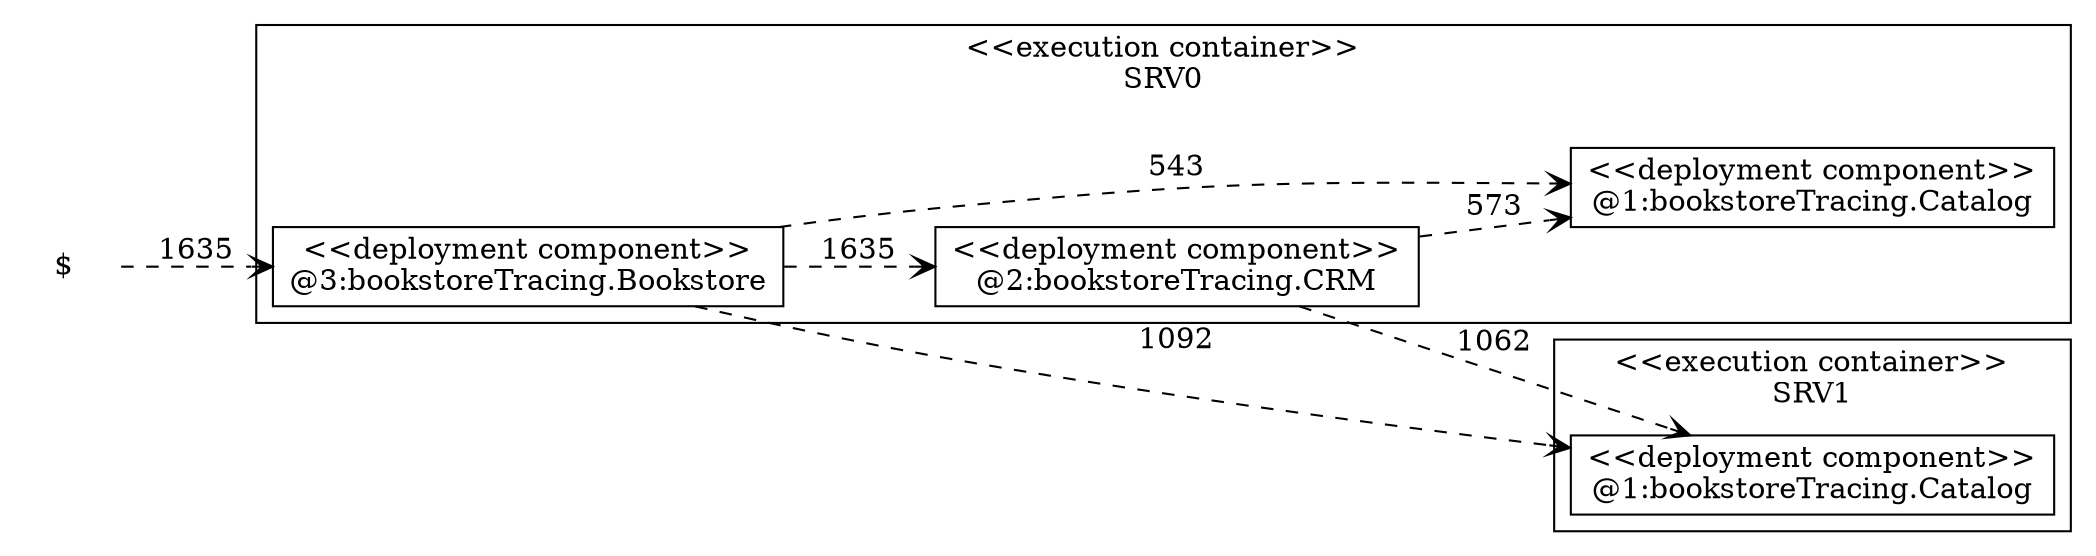 digraph G {
 rankdir=LR;
subgraph "cluster_container2" {
 label = "<<execution container>>\nSRV0";
 shape = "box";
 style = "filled";
 fillcolor = "white";
"depNode_2" [label="<<deployment component>>\n@1:bookstoreTracing.Catalog",shape="box",style="filled",fillcolor="white"]
"depNode_3" [label="<<deployment component>>\n@2:bookstoreTracing.CRM",shape="box",style="filled",fillcolor="white"]
"depNode_4" [label="<<deployment component>>\n@3:bookstoreTracing.Bookstore",shape="box",style="filled",fillcolor="white"]
}
subgraph "cluster_container1" {
 label = "<<execution container>>\nSRV1";
 shape = "box";
 style = "filled";
 fillcolor = "white";
"depNode_1" [label="<<deployment component>>\n@1:bookstoreTracing.Catalog",shape="box",style="filled",fillcolor="white"]
}
"depNode_0" [label="$",shape="none"]

depNode_0->depNode_4[label=1635, style="dashed", arrowhead="open"]
depNode_3->depNode_1[label=1062, style="dashed", arrowhead="open"]
depNode_3->depNode_2[label=573, style="dashed", arrowhead="open"]
depNode_4->depNode_1[label=1092, style="dashed", arrowhead="open"]
depNode_4->depNode_2[label=543, style="dashed", arrowhead="open"]
depNode_4->depNode_3[label=1635, style="dashed", arrowhead="open"]
}
